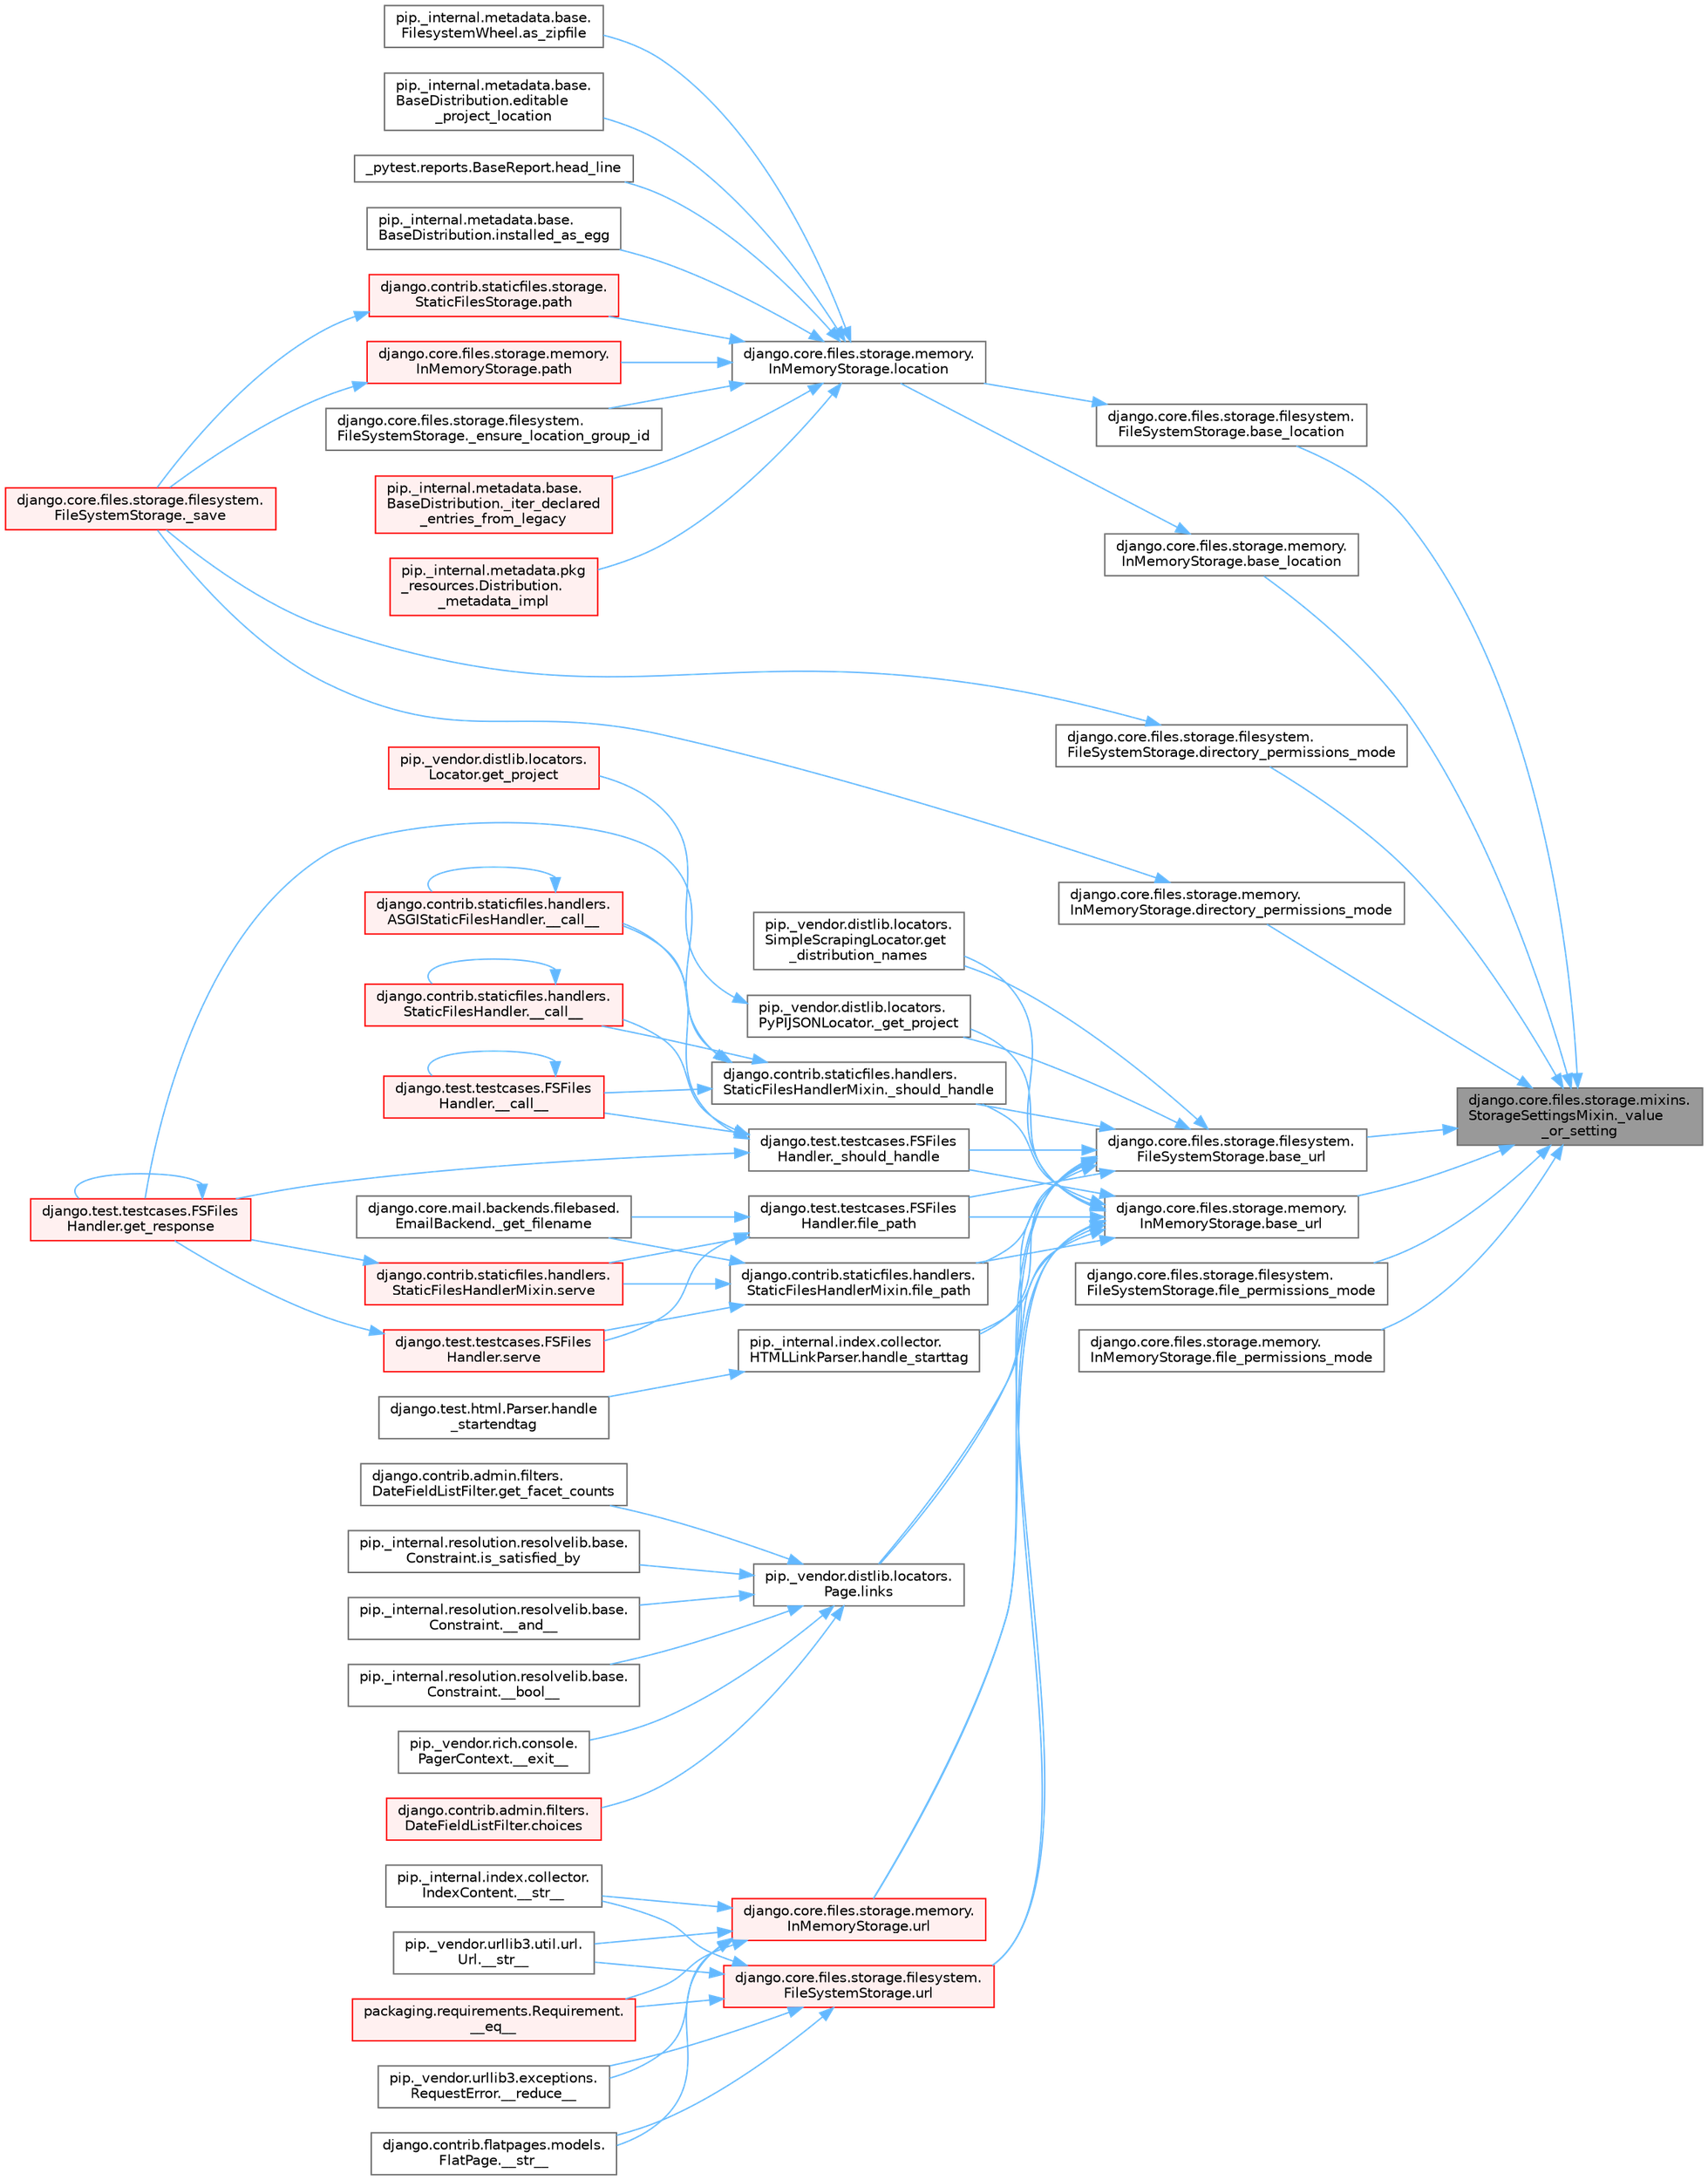 digraph "django.core.files.storage.mixins.StorageSettingsMixin._value_or_setting"
{
 // LATEX_PDF_SIZE
  bgcolor="transparent";
  edge [fontname=Helvetica,fontsize=10,labelfontname=Helvetica,labelfontsize=10];
  node [fontname=Helvetica,fontsize=10,shape=box,height=0.2,width=0.4];
  rankdir="RL";
  Node1 [id="Node000001",label="django.core.files.storage.mixins.\lStorageSettingsMixin._value\l_or_setting",height=0.2,width=0.4,color="gray40", fillcolor="grey60", style="filled", fontcolor="black",tooltip=" "];
  Node1 -> Node2 [id="edge1_Node000001_Node000002",dir="back",color="steelblue1",style="solid",tooltip=" "];
  Node2 [id="Node000002",label="django.core.files.storage.filesystem.\lFileSystemStorage.base_location",height=0.2,width=0.4,color="grey40", fillcolor="white", style="filled",URL="$classdjango_1_1core_1_1files_1_1storage_1_1filesystem_1_1_file_system_storage.html#aab15e13dc9df22740960fa72aba72da5",tooltip=" "];
  Node2 -> Node3 [id="edge2_Node000002_Node000003",dir="back",color="steelblue1",style="solid",tooltip=" "];
  Node3 [id="Node000003",label="django.core.files.storage.memory.\lInMemoryStorage.location",height=0.2,width=0.4,color="grey40", fillcolor="white", style="filled",URL="$classdjango_1_1core_1_1files_1_1storage_1_1memory_1_1_in_memory_storage.html#ac07879a754326faa2de48cb4929aec21",tooltip=" "];
  Node3 -> Node4 [id="edge3_Node000003_Node000004",dir="back",color="steelblue1",style="solid",tooltip=" "];
  Node4 [id="Node000004",label="django.core.files.storage.filesystem.\lFileSystemStorage._ensure_location_group_id",height=0.2,width=0.4,color="grey40", fillcolor="white", style="filled",URL="$classdjango_1_1core_1_1files_1_1storage_1_1filesystem_1_1_file_system_storage.html#ada5408450b8d45745c1b0e5f4525c6f4",tooltip=" "];
  Node3 -> Node5 [id="edge4_Node000003_Node000005",dir="back",color="steelblue1",style="solid",tooltip=" "];
  Node5 [id="Node000005",label="pip._internal.metadata.base.\lBaseDistribution._iter_declared\l_entries_from_legacy",height=0.2,width=0.4,color="red", fillcolor="#FFF0F0", style="filled",URL="$classpip_1_1__internal_1_1metadata_1_1base_1_1_base_distribution.html#afe1092a9a3492091a1532c8907ccd9e8",tooltip=" "];
  Node3 -> Node7 [id="edge5_Node000003_Node000007",dir="back",color="steelblue1",style="solid",tooltip=" "];
  Node7 [id="Node000007",label="pip._internal.metadata.pkg\l_resources.Distribution.\l_metadata_impl",height=0.2,width=0.4,color="red", fillcolor="#FFF0F0", style="filled",URL="$classpip_1_1__internal_1_1metadata_1_1pkg__resources_1_1_distribution.html#a7d4ae76260de7d1936446c407277ad5b",tooltip=" "];
  Node3 -> Node3174 [id="edge6_Node000003_Node003174",dir="back",color="steelblue1",style="solid",tooltip=" "];
  Node3174 [id="Node003174",label="pip._internal.metadata.base.\lFilesystemWheel.as_zipfile",height=0.2,width=0.4,color="grey40", fillcolor="white", style="filled",URL="$classpip_1_1__internal_1_1metadata_1_1base_1_1_filesystem_wheel.html#a2edf7e9c5613ec85a815971d9f55ac82",tooltip=" "];
  Node3 -> Node965 [id="edge7_Node000003_Node000965",dir="back",color="steelblue1",style="solid",tooltip=" "];
  Node965 [id="Node000965",label="pip._internal.metadata.base.\lBaseDistribution.editable\l_project_location",height=0.2,width=0.4,color="grey40", fillcolor="white", style="filled",URL="$classpip_1_1__internal_1_1metadata_1_1base_1_1_base_distribution.html#a59297eb536a210ff36a71d4dda673749",tooltip=" "];
  Node3 -> Node3175 [id="edge8_Node000003_Node003175",dir="back",color="steelblue1",style="solid",tooltip=" "];
  Node3175 [id="Node003175",label="_pytest.reports.BaseReport.head_line",height=0.2,width=0.4,color="grey40", fillcolor="white", style="filled",URL="$class__pytest_1_1reports_1_1_base_report.html#ab38fe6637e88a52912eecf01ee5df8c3",tooltip=" "];
  Node3 -> Node3176 [id="edge9_Node000003_Node003176",dir="back",color="steelblue1",style="solid",tooltip=" "];
  Node3176 [id="Node003176",label="pip._internal.metadata.base.\lBaseDistribution.installed_as_egg",height=0.2,width=0.4,color="grey40", fillcolor="white", style="filled",URL="$classpip_1_1__internal_1_1metadata_1_1base_1_1_base_distribution.html#ae45c6ee79afca720f5d75db9bd5ec658",tooltip=" "];
  Node3 -> Node3177 [id="edge10_Node000003_Node003177",dir="back",color="steelblue1",style="solid",tooltip=" "];
  Node3177 [id="Node003177",label="django.contrib.staticfiles.storage.\lStaticFilesStorage.path",height=0.2,width=0.4,color="red", fillcolor="#FFF0F0", style="filled",URL="$classdjango_1_1contrib_1_1staticfiles_1_1storage_1_1_static_files_storage.html#a4e96cc92fbde7423d1b74f3a50fc0bf6",tooltip=" "];
  Node3177 -> Node1478 [id="edge11_Node003177_Node001478",dir="back",color="steelblue1",style="solid",tooltip=" "];
  Node1478 [id="Node001478",label="django.core.files.storage.filesystem.\lFileSystemStorage._save",height=0.2,width=0.4,color="red", fillcolor="#FFF0F0", style="filled",URL="$classdjango_1_1core_1_1files_1_1storage_1_1filesystem_1_1_file_system_storage.html#adbe53c076907f538c9edd1ec24814172",tooltip=" "];
  Node3 -> Node3178 [id="edge12_Node000003_Node003178",dir="back",color="steelblue1",style="solid",tooltip=" "];
  Node3178 [id="Node003178",label="django.core.files.storage.memory.\lInMemoryStorage.path",height=0.2,width=0.4,color="red", fillcolor="#FFF0F0", style="filled",URL="$classdjango_1_1core_1_1files_1_1storage_1_1memory_1_1_in_memory_storage.html#a466c8e28fd11839318d2e4454b8ef89f",tooltip=" "];
  Node3178 -> Node1478 [id="edge13_Node003178_Node001478",dir="back",color="steelblue1",style="solid",tooltip=" "];
  Node1 -> Node3097 [id="edge14_Node000001_Node003097",dir="back",color="steelblue1",style="solid",tooltip=" "];
  Node3097 [id="Node003097",label="django.core.files.storage.memory.\lInMemoryStorage.base_location",height=0.2,width=0.4,color="grey40", fillcolor="white", style="filled",URL="$classdjango_1_1core_1_1files_1_1storage_1_1memory_1_1_in_memory_storage.html#a9602f1ede0aef08a10acc830af0caa7e",tooltip=" "];
  Node3097 -> Node3 [id="edge15_Node003097_Node000003",dir="back",color="steelblue1",style="solid",tooltip=" "];
  Node1 -> Node3179 [id="edge16_Node000001_Node003179",dir="back",color="steelblue1",style="solid",tooltip=" "];
  Node3179 [id="Node003179",label="django.core.files.storage.filesystem.\lFileSystemStorage.base_url",height=0.2,width=0.4,color="grey40", fillcolor="white", style="filled",URL="$classdjango_1_1core_1_1files_1_1storage_1_1filesystem_1_1_file_system_storage.html#abfebd8ecb8a8b7bb71fabb308172b71d",tooltip=" "];
  Node3179 -> Node800 [id="edge17_Node003179_Node000800",dir="back",color="steelblue1",style="solid",tooltip=" "];
  Node800 [id="Node000800",label="pip._vendor.distlib.locators.\lPyPIJSONLocator._get_project",height=0.2,width=0.4,color="grey40", fillcolor="white", style="filled",URL="$classpip_1_1__vendor_1_1distlib_1_1locators_1_1_py_p_i_j_s_o_n_locator.html#ab5b95d18130e47c0bedca04d7b010bf6",tooltip=" "];
  Node800 -> Node801 [id="edge18_Node000800_Node000801",dir="back",color="steelblue1",style="solid",tooltip=" "];
  Node801 [id="Node000801",label="pip._vendor.distlib.locators.\lLocator.get_project",height=0.2,width=0.4,color="red", fillcolor="#FFF0F0", style="filled",URL="$classpip_1_1__vendor_1_1distlib_1_1locators_1_1_locator.html#a14b49f16a55d384842037850d5224ce8",tooltip=" "];
  Node3179 -> Node3180 [id="edge19_Node003179_Node003180",dir="back",color="steelblue1",style="solid",tooltip=" "];
  Node3180 [id="Node003180",label="django.contrib.staticfiles.handlers.\lStaticFilesHandlerMixin._should_handle",height=0.2,width=0.4,color="grey40", fillcolor="white", style="filled",URL="$classdjango_1_1contrib_1_1staticfiles_1_1handlers_1_1_static_files_handler_mixin.html#a928f220633234323f990e519f53f6f3c",tooltip=" "];
  Node3180 -> Node3181 [id="edge20_Node003180_Node003181",dir="back",color="steelblue1",style="solid",tooltip=" "];
  Node3181 [id="Node003181",label="django.contrib.staticfiles.handlers.\lASGIStaticFilesHandler.__call__",height=0.2,width=0.4,color="red", fillcolor="#FFF0F0", style="filled",URL="$classdjango_1_1contrib_1_1staticfiles_1_1handlers_1_1_a_s_g_i_static_files_handler.html#a2e5eea48e82e2d295c5934d6ebde4f1a",tooltip=" "];
  Node3181 -> Node3181 [id="edge21_Node003181_Node003181",dir="back",color="steelblue1",style="solid",tooltip=" "];
  Node3180 -> Node3182 [id="edge22_Node003180_Node003182",dir="back",color="steelblue1",style="solid",tooltip=" "];
  Node3182 [id="Node003182",label="django.contrib.staticfiles.handlers.\lStaticFilesHandler.__call__",height=0.2,width=0.4,color="red", fillcolor="#FFF0F0", style="filled",URL="$classdjango_1_1contrib_1_1staticfiles_1_1handlers_1_1_static_files_handler.html#a557c6cbc015cbab26abe7880fe42b18e",tooltip=" "];
  Node3182 -> Node3182 [id="edge23_Node003182_Node003182",dir="back",color="steelblue1",style="solid",tooltip=" "];
  Node3180 -> Node3183 [id="edge24_Node003180_Node003183",dir="back",color="steelblue1",style="solid",tooltip=" "];
  Node3183 [id="Node003183",label="django.test.testcases.FSFiles\lHandler.__call__",height=0.2,width=0.4,color="red", fillcolor="#FFF0F0", style="filled",URL="$classdjango_1_1test_1_1testcases_1_1_f_s_files_handler.html#acfd17f5b4bd9e65dfdc7a16b9f6ba0c6",tooltip=" "];
  Node3183 -> Node3183 [id="edge25_Node003183_Node003183",dir="back",color="steelblue1",style="solid",tooltip=" "];
  Node3180 -> Node3184 [id="edge26_Node003180_Node003184",dir="back",color="steelblue1",style="solid",tooltip=" "];
  Node3184 [id="Node003184",label="django.test.testcases.FSFiles\lHandler.get_response",height=0.2,width=0.4,color="red", fillcolor="#FFF0F0", style="filled",URL="$classdjango_1_1test_1_1testcases_1_1_f_s_files_handler.html#a3fe9c64fff8bf16b0c2a46ceb5bc2713",tooltip=" "];
  Node3184 -> Node3184 [id="edge27_Node003184_Node003184",dir="back",color="steelblue1",style="solid",tooltip=" "];
  Node3179 -> Node3189 [id="edge28_Node003179_Node003189",dir="back",color="steelblue1",style="solid",tooltip=" "];
  Node3189 [id="Node003189",label="django.test.testcases.FSFiles\lHandler._should_handle",height=0.2,width=0.4,color="grey40", fillcolor="white", style="filled",URL="$classdjango_1_1test_1_1testcases_1_1_f_s_files_handler.html#ac7ae4bff85dab0976224d975a2a91574",tooltip=" "];
  Node3189 -> Node3181 [id="edge29_Node003189_Node003181",dir="back",color="steelblue1",style="solid",tooltip=" "];
  Node3189 -> Node3182 [id="edge30_Node003189_Node003182",dir="back",color="steelblue1",style="solid",tooltip=" "];
  Node3189 -> Node3183 [id="edge31_Node003189_Node003183",dir="back",color="steelblue1",style="solid",tooltip=" "];
  Node3189 -> Node3184 [id="edge32_Node003189_Node003184",dir="back",color="steelblue1",style="solid",tooltip=" "];
  Node3179 -> Node3190 [id="edge33_Node003179_Node003190",dir="back",color="steelblue1",style="solid",tooltip=" "];
  Node3190 [id="Node003190",label="django.contrib.staticfiles.handlers.\lStaticFilesHandlerMixin.file_path",height=0.2,width=0.4,color="grey40", fillcolor="white", style="filled",URL="$classdjango_1_1contrib_1_1staticfiles_1_1handlers_1_1_static_files_handler_mixin.html#a7e2cadc23c933005f253457a8d364c95",tooltip=" "];
  Node3190 -> Node3191 [id="edge34_Node003190_Node003191",dir="back",color="steelblue1",style="solid",tooltip=" "];
  Node3191 [id="Node003191",label="django.core.mail.backends.filebased.\lEmailBackend._get_filename",height=0.2,width=0.4,color="grey40", fillcolor="white", style="filled",URL="$classdjango_1_1core_1_1mail_1_1backends_1_1filebased_1_1_email_backend.html#aeddcc1494e8828235cec8de41236c21c",tooltip=" "];
  Node3190 -> Node3192 [id="edge35_Node003190_Node003192",dir="back",color="steelblue1",style="solid",tooltip=" "];
  Node3192 [id="Node003192",label="django.contrib.staticfiles.handlers.\lStaticFilesHandlerMixin.serve",height=0.2,width=0.4,color="red", fillcolor="#FFF0F0", style="filled",URL="$classdjango_1_1contrib_1_1staticfiles_1_1handlers_1_1_static_files_handler_mixin.html#a2a2f401f3e4d5fcd1fede4521c989dfb",tooltip=" "];
  Node3192 -> Node3184 [id="edge36_Node003192_Node003184",dir="back",color="steelblue1",style="solid",tooltip=" "];
  Node3190 -> Node3194 [id="edge37_Node003190_Node003194",dir="back",color="steelblue1",style="solid",tooltip=" "];
  Node3194 [id="Node003194",label="django.test.testcases.FSFiles\lHandler.serve",height=0.2,width=0.4,color="red", fillcolor="#FFF0F0", style="filled",URL="$classdjango_1_1test_1_1testcases_1_1_f_s_files_handler.html#a8de609294b11cd68ee2ca0535c7806f1",tooltip=" "];
  Node3194 -> Node3184 [id="edge38_Node003194_Node003184",dir="back",color="steelblue1",style="solid",tooltip=" "];
  Node3179 -> Node3195 [id="edge39_Node003179_Node003195",dir="back",color="steelblue1",style="solid",tooltip=" "];
  Node3195 [id="Node003195",label="django.test.testcases.FSFiles\lHandler.file_path",height=0.2,width=0.4,color="grey40", fillcolor="white", style="filled",URL="$classdjango_1_1test_1_1testcases_1_1_f_s_files_handler.html#a233eb92ffe4ac15a92b009445b8894e6",tooltip=" "];
  Node3195 -> Node3191 [id="edge40_Node003195_Node003191",dir="back",color="steelblue1",style="solid",tooltip=" "];
  Node3195 -> Node3192 [id="edge41_Node003195_Node003192",dir="back",color="steelblue1",style="solid",tooltip=" "];
  Node3195 -> Node3194 [id="edge42_Node003195_Node003194",dir="back",color="steelblue1",style="solid",tooltip=" "];
  Node3179 -> Node1527 [id="edge43_Node003179_Node001527",dir="back",color="steelblue1",style="solid",tooltip=" "];
  Node1527 [id="Node001527",label="pip._vendor.distlib.locators.\lSimpleScrapingLocator.get\l_distribution_names",height=0.2,width=0.4,color="grey40", fillcolor="white", style="filled",URL="$classpip_1_1__vendor_1_1distlib_1_1locators_1_1_simple_scraping_locator.html#a2fc521f9a282617c5438038d695f3cca",tooltip=" "];
  Node3179 -> Node3196 [id="edge44_Node003179_Node003196",dir="back",color="steelblue1",style="solid",tooltip=" "];
  Node3196 [id="Node003196",label="pip._internal.index.collector.\lHTMLLinkParser.handle_starttag",height=0.2,width=0.4,color="grey40", fillcolor="white", style="filled",URL="$classpip_1_1__internal_1_1index_1_1collector_1_1_h_t_m_l_link_parser.html#a6e18e93a951b2d3869d8049c245f677a",tooltip=" "];
  Node3196 -> Node1589 [id="edge45_Node003196_Node001589",dir="back",color="steelblue1",style="solid",tooltip=" "];
  Node1589 [id="Node001589",label="django.test.html.Parser.handle\l_startendtag",height=0.2,width=0.4,color="grey40", fillcolor="white", style="filled",URL="$classdjango_1_1test_1_1html_1_1_parser.html#a3d5c6af442187d52d229d18e4f87c2c2",tooltip=" "];
  Node3179 -> Node2619 [id="edge46_Node003179_Node002619",dir="back",color="steelblue1",style="solid",tooltip=" "];
  Node2619 [id="Node002619",label="pip._vendor.distlib.locators.\lPage.links",height=0.2,width=0.4,color="grey40", fillcolor="white", style="filled",URL="$classpip_1_1__vendor_1_1distlib_1_1locators_1_1_page.html#affbb2ce755c1a4cfe309eff9f10632cc",tooltip=" "];
  Node2619 -> Node84 [id="edge47_Node002619_Node000084",dir="back",color="steelblue1",style="solid",tooltip=" "];
  Node84 [id="Node000084",label="pip._internal.resolution.resolvelib.base.\lConstraint.__and__",height=0.2,width=0.4,color="grey40", fillcolor="white", style="filled",URL="$classpip_1_1__internal_1_1resolution_1_1resolvelib_1_1base_1_1_constraint.html#a6a014a615d01e4823837a933a1e10cd8",tooltip=" "];
  Node2619 -> Node85 [id="edge48_Node002619_Node000085",dir="back",color="steelblue1",style="solid",tooltip=" "];
  Node85 [id="Node000085",label="pip._internal.resolution.resolvelib.base.\lConstraint.__bool__",height=0.2,width=0.4,color="grey40", fillcolor="white", style="filled",URL="$classpip_1_1__internal_1_1resolution_1_1resolvelib_1_1base_1_1_constraint.html#aa151e2f58ee25c81c0cf99eeea9961a3",tooltip=" "];
  Node2619 -> Node2620 [id="edge49_Node002619_Node002620",dir="back",color="steelblue1",style="solid",tooltip=" "];
  Node2620 [id="Node002620",label="pip._vendor.rich.console.\lPagerContext.__exit__",height=0.2,width=0.4,color="grey40", fillcolor="white", style="filled",URL="$classpip_1_1__vendor_1_1rich_1_1console_1_1_pager_context.html#acf60a864995c89bf3724152a4603a047",tooltip=" "];
  Node2619 -> Node2621 [id="edge50_Node002619_Node002621",dir="back",color="steelblue1",style="solid",tooltip=" "];
  Node2621 [id="Node002621",label="django.contrib.admin.filters.\lDateFieldListFilter.choices",height=0.2,width=0.4,color="red", fillcolor="#FFF0F0", style="filled",URL="$classdjango_1_1contrib_1_1admin_1_1filters_1_1_date_field_list_filter.html#a32fb521f5b579ff91b9fd5c6f40c43e4",tooltip=" "];
  Node2619 -> Node2622 [id="edge51_Node002619_Node002622",dir="back",color="steelblue1",style="solid",tooltip=" "];
  Node2622 [id="Node002622",label="django.contrib.admin.filters.\lDateFieldListFilter.get_facet_counts",height=0.2,width=0.4,color="grey40", fillcolor="white", style="filled",URL="$classdjango_1_1contrib_1_1admin_1_1filters_1_1_date_field_list_filter.html#af4d5b25d238a835207a16b310c462142",tooltip=" "];
  Node2619 -> Node2623 [id="edge52_Node002619_Node002623",dir="back",color="steelblue1",style="solid",tooltip=" "];
  Node2623 [id="Node002623",label="pip._internal.resolution.resolvelib.base.\lConstraint.is_satisfied_by",height=0.2,width=0.4,color="grey40", fillcolor="white", style="filled",URL="$classpip_1_1__internal_1_1resolution_1_1resolvelib_1_1base_1_1_constraint.html#a1662a6a182a16b9004b2cc2a04c248f7",tooltip=" "];
  Node3179 -> Node3197 [id="edge53_Node003179_Node003197",dir="back",color="steelblue1",style="solid",tooltip=" "];
  Node3197 [id="Node003197",label="django.core.files.storage.filesystem.\lFileSystemStorage.url",height=0.2,width=0.4,color="red", fillcolor="#FFF0F0", style="filled",URL="$classdjango_1_1core_1_1files_1_1storage_1_1filesystem_1_1_file_system_storage.html#a3bfcbd43a95c6ee84835ca43de1b4a62",tooltip=" "];
  Node3197 -> Node518 [id="edge54_Node003197_Node000518",dir="back",color="steelblue1",style="solid",tooltip=" "];
  Node518 [id="Node000518",label="packaging.requirements.Requirement.\l__eq__",height=0.2,width=0.4,color="red", fillcolor="#FFF0F0", style="filled",URL="$classpackaging_1_1requirements_1_1_requirement.html#ae285c586a0e8b9e700b0f5f25e2c2671",tooltip=" "];
  Node3197 -> Node2226 [id="edge55_Node003197_Node002226",dir="back",color="steelblue1",style="solid",tooltip=" "];
  Node2226 [id="Node002226",label="pip._vendor.urllib3.exceptions.\lRequestError.__reduce__",height=0.2,width=0.4,color="grey40", fillcolor="white", style="filled",URL="$classpip_1_1__vendor_1_1urllib3_1_1exceptions_1_1_request_error.html#a85ac5caac1416015e6ce2482ed706d80",tooltip=" "];
  Node3197 -> Node2227 [id="edge56_Node003197_Node002227",dir="back",color="steelblue1",style="solid",tooltip=" "];
  Node2227 [id="Node002227",label="django.contrib.flatpages.models.\lFlatPage.__str__",height=0.2,width=0.4,color="grey40", fillcolor="white", style="filled",URL="$classdjango_1_1contrib_1_1flatpages_1_1models_1_1_flat_page.html#a7b928f53b0e7b3c330c2e44fa35b4d2e",tooltip=" "];
  Node3197 -> Node2228 [id="edge57_Node003197_Node002228",dir="back",color="steelblue1",style="solid",tooltip=" "];
  Node2228 [id="Node002228",label="pip._internal.index.collector.\lIndexContent.__str__",height=0.2,width=0.4,color="grey40", fillcolor="white", style="filled",URL="$classpip_1_1__internal_1_1index_1_1collector_1_1_index_content.html#af5fe548306ec90891fc50673b6803dea",tooltip=" "];
  Node3197 -> Node2229 [id="edge58_Node003197_Node002229",dir="back",color="steelblue1",style="solid",tooltip=" "];
  Node2229 [id="Node002229",label="pip._vendor.urllib3.util.url.\lUrl.__str__",height=0.2,width=0.4,color="grey40", fillcolor="white", style="filled",URL="$classpip_1_1__vendor_1_1urllib3_1_1util_1_1url_1_1_url.html#a62f7155ee1f0a03335cccb9d185c36d0",tooltip=" "];
  Node3179 -> Node3198 [id="edge59_Node003179_Node003198",dir="back",color="steelblue1",style="solid",tooltip=" "];
  Node3198 [id="Node003198",label="django.core.files.storage.memory.\lInMemoryStorage.url",height=0.2,width=0.4,color="red", fillcolor="#FFF0F0", style="filled",URL="$classdjango_1_1core_1_1files_1_1storage_1_1memory_1_1_in_memory_storage.html#a3927991235f4ed2724a01497d99c8472",tooltip=" "];
  Node3198 -> Node518 [id="edge60_Node003198_Node000518",dir="back",color="steelblue1",style="solid",tooltip=" "];
  Node3198 -> Node2226 [id="edge61_Node003198_Node002226",dir="back",color="steelblue1",style="solid",tooltip=" "];
  Node3198 -> Node2227 [id="edge62_Node003198_Node002227",dir="back",color="steelblue1",style="solid",tooltip=" "];
  Node3198 -> Node2228 [id="edge63_Node003198_Node002228",dir="back",color="steelblue1",style="solid",tooltip=" "];
  Node3198 -> Node2229 [id="edge64_Node003198_Node002229",dir="back",color="steelblue1",style="solid",tooltip=" "];
  Node1 -> Node3199 [id="edge65_Node000001_Node003199",dir="back",color="steelblue1",style="solid",tooltip=" "];
  Node3199 [id="Node003199",label="django.core.files.storage.memory.\lInMemoryStorage.base_url",height=0.2,width=0.4,color="grey40", fillcolor="white", style="filled",URL="$classdjango_1_1core_1_1files_1_1storage_1_1memory_1_1_in_memory_storage.html#abe19b8e26aba6c42befadd718d35bf7d",tooltip=" "];
  Node3199 -> Node800 [id="edge66_Node003199_Node000800",dir="back",color="steelblue1",style="solid",tooltip=" "];
  Node3199 -> Node3180 [id="edge67_Node003199_Node003180",dir="back",color="steelblue1",style="solid",tooltip=" "];
  Node3199 -> Node3189 [id="edge68_Node003199_Node003189",dir="back",color="steelblue1",style="solid",tooltip=" "];
  Node3199 -> Node3190 [id="edge69_Node003199_Node003190",dir="back",color="steelblue1",style="solid",tooltip=" "];
  Node3199 -> Node3195 [id="edge70_Node003199_Node003195",dir="back",color="steelblue1",style="solid",tooltip=" "];
  Node3199 -> Node1527 [id="edge71_Node003199_Node001527",dir="back",color="steelblue1",style="solid",tooltip=" "];
  Node3199 -> Node3196 [id="edge72_Node003199_Node003196",dir="back",color="steelblue1",style="solid",tooltip=" "];
  Node3199 -> Node2619 [id="edge73_Node003199_Node002619",dir="back",color="steelblue1",style="solid",tooltip=" "];
  Node3199 -> Node3197 [id="edge74_Node003199_Node003197",dir="back",color="steelblue1",style="solid",tooltip=" "];
  Node3199 -> Node3198 [id="edge75_Node003199_Node003198",dir="back",color="steelblue1",style="solid",tooltip=" "];
  Node1 -> Node3200 [id="edge76_Node000001_Node003200",dir="back",color="steelblue1",style="solid",tooltip=" "];
  Node3200 [id="Node003200",label="django.core.files.storage.filesystem.\lFileSystemStorage.directory_permissions_mode",height=0.2,width=0.4,color="grey40", fillcolor="white", style="filled",URL="$classdjango_1_1core_1_1files_1_1storage_1_1filesystem_1_1_file_system_storage.html#af57794198680c4b92de903681ba4de2d",tooltip=" "];
  Node3200 -> Node1478 [id="edge77_Node003200_Node001478",dir="back",color="steelblue1",style="solid",tooltip=" "];
  Node1 -> Node3201 [id="edge78_Node000001_Node003201",dir="back",color="steelblue1",style="solid",tooltip=" "];
  Node3201 [id="Node003201",label="django.core.files.storage.memory.\lInMemoryStorage.directory_permissions_mode",height=0.2,width=0.4,color="grey40", fillcolor="white", style="filled",URL="$classdjango_1_1core_1_1files_1_1storage_1_1memory_1_1_in_memory_storage.html#a6b0e2997ce6dc10e2f110681f772ae57",tooltip=" "];
  Node3201 -> Node1478 [id="edge79_Node003201_Node001478",dir="back",color="steelblue1",style="solid",tooltip=" "];
  Node1 -> Node3202 [id="edge80_Node000001_Node003202",dir="back",color="steelblue1",style="solid",tooltip=" "];
  Node3202 [id="Node003202",label="django.core.files.storage.filesystem.\lFileSystemStorage.file_permissions_mode",height=0.2,width=0.4,color="grey40", fillcolor="white", style="filled",URL="$classdjango_1_1core_1_1files_1_1storage_1_1filesystem_1_1_file_system_storage.html#a237a50ae05fa06b1252819e313b350fe",tooltip=" "];
  Node1 -> Node3203 [id="edge81_Node000001_Node003203",dir="back",color="steelblue1",style="solid",tooltip=" "];
  Node3203 [id="Node003203",label="django.core.files.storage.memory.\lInMemoryStorage.file_permissions_mode",height=0.2,width=0.4,color="grey40", fillcolor="white", style="filled",URL="$classdjango_1_1core_1_1files_1_1storage_1_1memory_1_1_in_memory_storage.html#a5173dfc374225ea287e7f305adf716cb",tooltip=" "];
}
